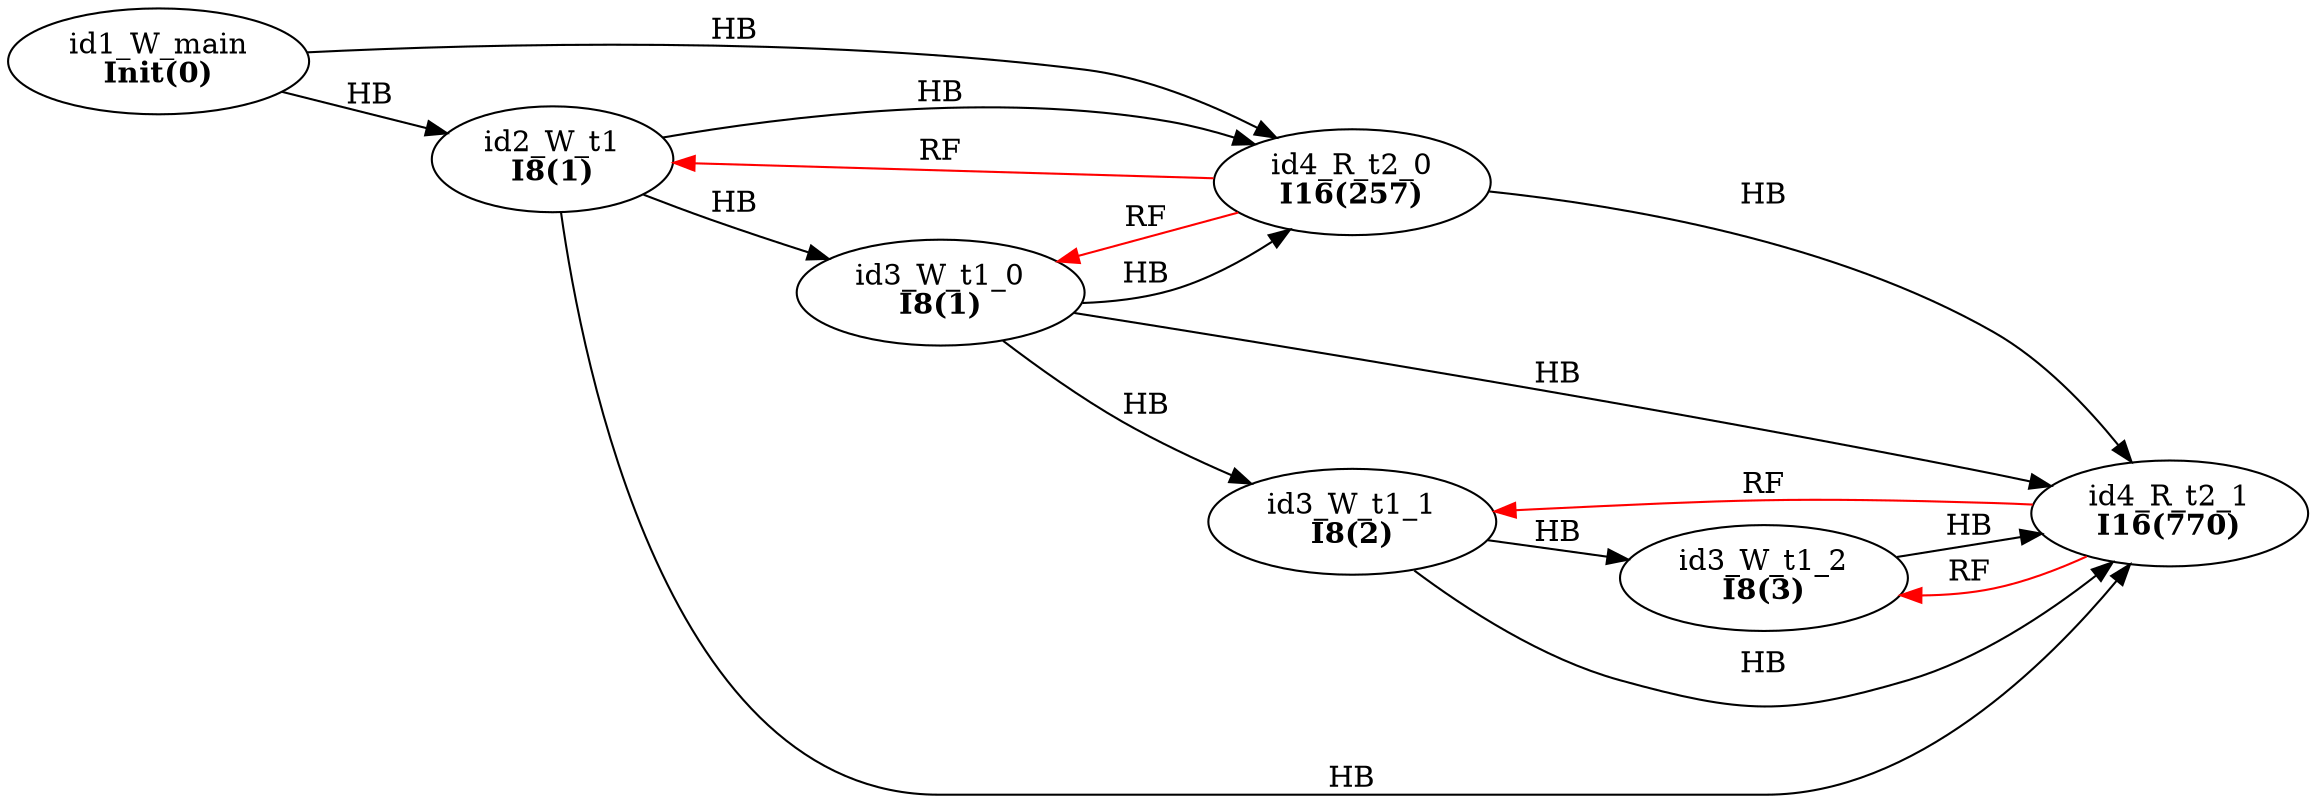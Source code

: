 digraph memory_model {
rankdir=LR;
splines=true; esep=0.5;
id2_W_t1 -> id3_W_t1_0 [label = "HB", color="black"];
id3_W_t1_0 -> id3_W_t1_1 [label = "HB", color="black"];
id3_W_t1_1 -> id3_W_t1_2 [label = "HB", color="black"];
id4_R_t2_0 -> id4_R_t2_1 [label = "HB", color="black"];
id1_W_main -> id2_W_t1 [label = "HB", color="black"];
id1_W_main -> id4_R_t2_0 [label = "HB", color="black"];
id2_W_t1 -> id4_R_t2_0 [label = "HB", color="black"];
id2_W_t1 -> id4_R_t2_1 [label = "HB", color="black"];
id3_W_t1_0 -> id4_R_t2_0 [label = "HB", color="black"];
id3_W_t1_0 -> id4_R_t2_1 [label = "HB", color="black"];
id3_W_t1_1 -> id4_R_t2_1 [label = "HB", color="black"];
id3_W_t1_2 -> id4_R_t2_1 [label = "HB", color="black"];
id4_R_t2_0 -> id2_W_t1 [label = "RF", color="red"];
id4_R_t2_0 -> id3_W_t1_0 [label = "RF", color="red"];
id4_R_t2_1 -> id3_W_t1_1 [label = "RF", color="red"];
id4_R_t2_1 -> id3_W_t1_2 [label = "RF", color="red"];
id1_W_main [label=<id1_W_main<br/><B>Init(0)</B>>, pos="2.5,8!"]
id2_W_t1 [label=<id2_W_t1<br/><B>I8(1)</B>>, pos="0,6!"]
id3_W_t1_0 [label=<id3_W_t1_0<br/><B>I8(1)</B>>, pos="0,4!"]
id3_W_t1_1 [label=<id3_W_t1_1<br/><B>I8(2)</B>>, pos="0,2!"]
id3_W_t1_2 [label=<id3_W_t1_2<br/><B>I8(3)</B>>, pos="0,0!"]
id4_R_t2_0 [label=<id4_R_t2_0<br/><B>I16(257)</B>>, pos="5,6!"]
id4_R_t2_1 [label=<id4_R_t2_1<br/><B>I16(770)</B>>, pos="5,4!"]
}